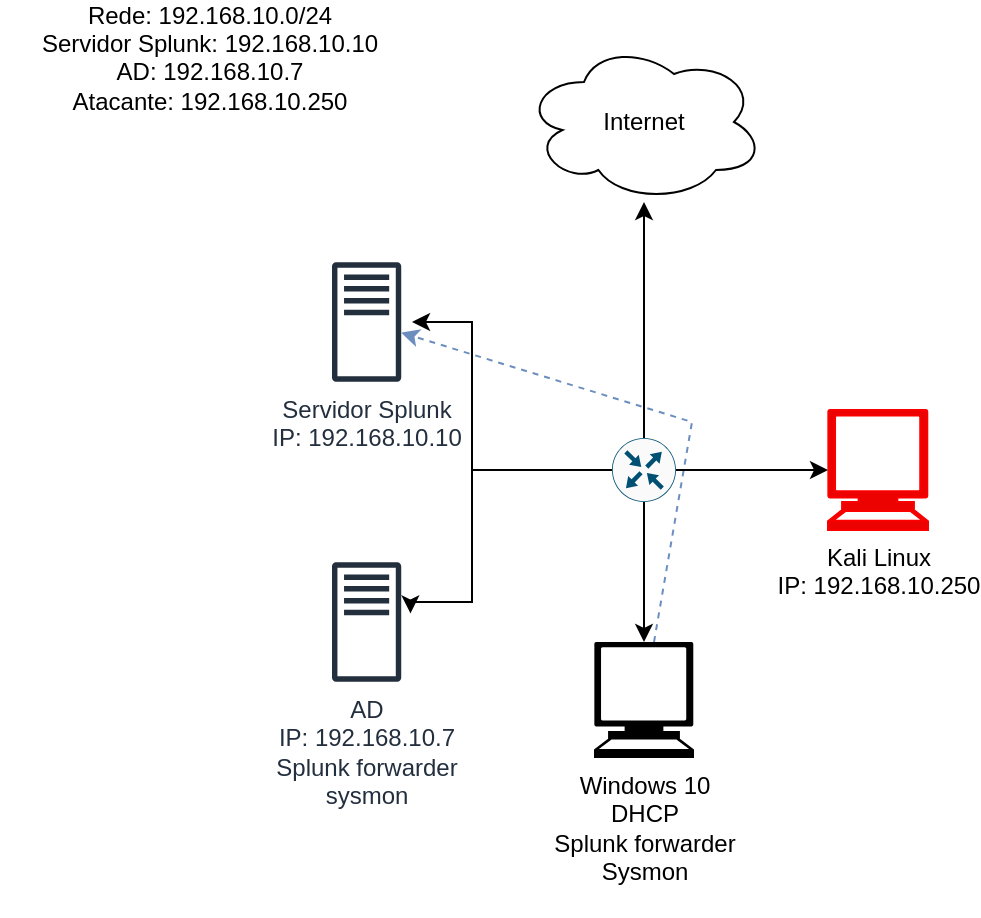 <mxfile version="24.7.16">
  <diagram name="Página-1" id="sUcLUFVMF_4q7fsrGF6p">
    <mxGraphModel dx="880" dy="460" grid="1" gridSize="10" guides="1" tooltips="1" connect="1" arrows="1" fold="1" page="1" pageScale="1" pageWidth="827" pageHeight="1169" math="0" shadow="0">
      <root>
        <mxCell id="0" />
        <mxCell id="1" parent="0" />
        <mxCell id="QwaxLMaPlwHEOL7J1Gln-1" value="AD&lt;div&gt;IP: 192.168.10.7&lt;/div&gt;&lt;div&gt;Splunk forwarder&lt;/div&gt;&lt;div&gt;sysmon&lt;/div&gt;" style="sketch=0;outlineConnect=0;fontColor=#232F3E;gradientColor=none;fillColor=#232F3D;strokeColor=none;dashed=0;verticalLabelPosition=bottom;verticalAlign=top;align=center;html=1;fontSize=12;fontStyle=0;aspect=fixed;pointerEvents=1;shape=mxgraph.aws4.traditional_server;" vertex="1" parent="1">
          <mxGeometry x="220" y="320" width="34.61" height="60" as="geometry" />
        </mxCell>
        <mxCell id="QwaxLMaPlwHEOL7J1Gln-2" value="Servidor Splunk&lt;div&gt;IP: 192.168.10.10&lt;/div&gt;" style="sketch=0;outlineConnect=0;fontColor=#232F3E;gradientColor=none;fillColor=#232F3D;strokeColor=none;dashed=0;verticalLabelPosition=bottom;verticalAlign=top;align=center;html=1;fontSize=12;fontStyle=0;aspect=fixed;pointerEvents=1;shape=mxgraph.aws4.traditional_server;" vertex="1" parent="1">
          <mxGeometry x="220" y="170" width="34.61" height="60" as="geometry" />
        </mxCell>
        <mxCell id="QwaxLMaPlwHEOL7J1Gln-16" style="rounded=0;orthogonalLoop=1;jettySize=auto;html=1;dashed=1;fillColor=#dae8fc;strokeColor=#6c8ebf;" edge="1" parent="1" source="QwaxLMaPlwHEOL7J1Gln-3" target="QwaxLMaPlwHEOL7J1Gln-2">
          <mxGeometry relative="1" as="geometry">
            <Array as="points">
              <mxPoint x="400" y="250" />
            </Array>
          </mxGeometry>
        </mxCell>
        <mxCell id="QwaxLMaPlwHEOL7J1Gln-3" value="Windows 10&lt;div&gt;DHCP&lt;/div&gt;&lt;div&gt;Splunk forwarder&lt;/div&gt;&lt;div&gt;Sysmon&lt;/div&gt;&lt;div&gt;&lt;div&gt;&lt;br&gt;&lt;/div&gt;&lt;/div&gt;" style="shape=mxgraph.signs.tech.computer;html=1;pointerEvents=1;fillColor=#000000;strokeColor=none;verticalLabelPosition=bottom;verticalAlign=top;align=center;" vertex="1" parent="1">
          <mxGeometry x="351" y="360" width="50" height="58" as="geometry" />
        </mxCell>
        <mxCell id="QwaxLMaPlwHEOL7J1Gln-4" value="Kali Linux&lt;div&gt;IP: 192.168.10.250&lt;/div&gt;" style="shape=mxgraph.signs.tech.computer;html=1;pointerEvents=1;fillColor=#ED0202;strokeColor=#FA0000;verticalLabelPosition=bottom;verticalAlign=top;align=center;" vertex="1" parent="1">
          <mxGeometry x="468" y="244" width="50" height="60" as="geometry" />
        </mxCell>
        <mxCell id="QwaxLMaPlwHEOL7J1Gln-5" value="Internet" style="ellipse;shape=cloud;whiteSpace=wrap;html=1;" vertex="1" parent="1">
          <mxGeometry x="316" y="60" width="120" height="80" as="geometry" />
        </mxCell>
        <mxCell id="QwaxLMaPlwHEOL7J1Gln-11" style="edgeStyle=orthogonalEdgeStyle;rounded=0;orthogonalLoop=1;jettySize=auto;html=1;exitX=0.5;exitY=0;exitDx=0;exitDy=0;exitPerimeter=0;" edge="1" parent="1" source="QwaxLMaPlwHEOL7J1Gln-6" target="QwaxLMaPlwHEOL7J1Gln-5">
          <mxGeometry relative="1" as="geometry" />
        </mxCell>
        <mxCell id="QwaxLMaPlwHEOL7J1Gln-19" style="edgeStyle=orthogonalEdgeStyle;rounded=0;orthogonalLoop=1;jettySize=auto;html=1;" edge="1" parent="1" source="QwaxLMaPlwHEOL7J1Gln-6" target="QwaxLMaPlwHEOL7J1Gln-3">
          <mxGeometry relative="1" as="geometry" />
        </mxCell>
        <mxCell id="QwaxLMaPlwHEOL7J1Gln-22" style="edgeStyle=orthogonalEdgeStyle;rounded=0;orthogonalLoop=1;jettySize=auto;html=1;" edge="1" parent="1" source="QwaxLMaPlwHEOL7J1Gln-6">
          <mxGeometry relative="1" as="geometry">
            <mxPoint x="260" y="200" as="targetPoint" />
            <Array as="points">
              <mxPoint x="290" y="274" />
              <mxPoint x="290" y="200" />
            </Array>
          </mxGeometry>
        </mxCell>
        <mxCell id="QwaxLMaPlwHEOL7J1Gln-23" style="edgeStyle=orthogonalEdgeStyle;rounded=0;orthogonalLoop=1;jettySize=auto;html=1;entryX=1.133;entryY=0.428;entryDx=0;entryDy=0;entryPerimeter=0;" edge="1" parent="1" source="QwaxLMaPlwHEOL7J1Gln-6" target="QwaxLMaPlwHEOL7J1Gln-1">
          <mxGeometry relative="1" as="geometry">
            <mxPoint x="260" y="360" as="targetPoint" />
            <Array as="points">
              <mxPoint x="290" y="274" />
              <mxPoint x="290" y="340" />
            </Array>
          </mxGeometry>
        </mxCell>
        <mxCell id="QwaxLMaPlwHEOL7J1Gln-6" value="" style="sketch=0;points=[[0.5,0,0],[1,0.5,0],[0.5,1,0],[0,0.5,0],[0.145,0.145,0],[0.856,0.145,0],[0.855,0.856,0],[0.145,0.855,0]];verticalLabelPosition=bottom;html=1;verticalAlign=top;aspect=fixed;align=center;pointerEvents=1;shape=mxgraph.cisco19.rect;prIcon=router;fillColor=#FAFAFA;strokeColor=#005073;" vertex="1" parent="1">
          <mxGeometry x="360" y="258" width="32" height="32" as="geometry" />
        </mxCell>
        <mxCell id="QwaxLMaPlwHEOL7J1Gln-7" value="Rede: 192.168.10.0/24&lt;div&gt;Servidor Splunk: 192.168.10.10&lt;/div&gt;&lt;div&gt;&lt;span style=&quot;background-color: initial;&quot;&gt;AD: 192.168.10.7&lt;/span&gt;&lt;/div&gt;&lt;div&gt;&lt;span style=&quot;background-color: initial;&quot;&gt;Atacante: 192.168.10.250&lt;/span&gt;&lt;/div&gt;&lt;div&gt;&lt;br&gt;&lt;/div&gt;" style="text;html=1;align=center;verticalAlign=middle;whiteSpace=wrap;rounded=0;" vertex="1" parent="1">
          <mxGeometry x="54" y="40" width="210" height="70" as="geometry" />
        </mxCell>
        <mxCell id="QwaxLMaPlwHEOL7J1Gln-21" style="edgeStyle=orthogonalEdgeStyle;rounded=0;orthogonalLoop=1;jettySize=auto;html=1;entryX=0;entryY=0.5;entryDx=0;entryDy=0;entryPerimeter=0;" edge="1" parent="1" source="QwaxLMaPlwHEOL7J1Gln-6" target="QwaxLMaPlwHEOL7J1Gln-4">
          <mxGeometry relative="1" as="geometry" />
        </mxCell>
      </root>
    </mxGraphModel>
  </diagram>
</mxfile>
